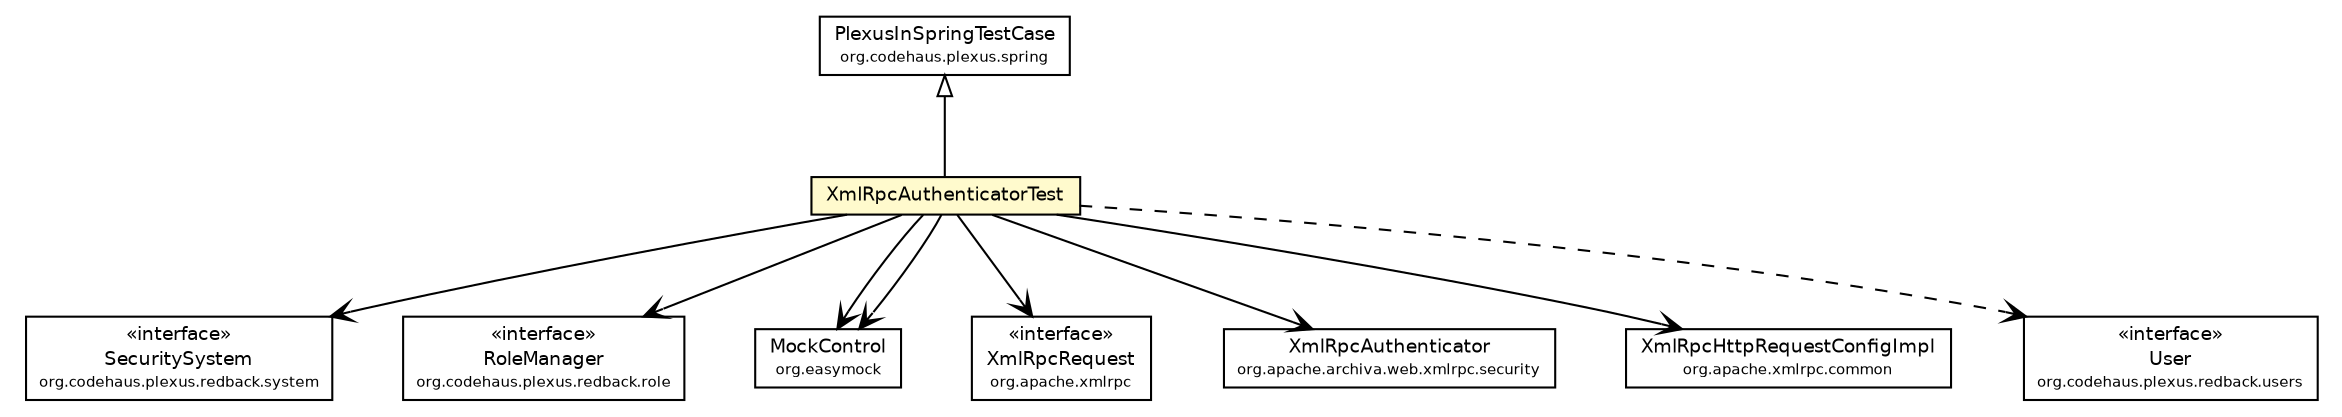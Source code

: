 #!/usr/local/bin/dot
#
# Class diagram 
# Generated by UmlGraph version 4.6 (http://www.spinellis.gr/sw/umlgraph)
#

digraph G {
	edge [fontname="Helvetica",fontsize=10,labelfontname="Helvetica",labelfontsize=10];
	node [fontname="Helvetica",fontsize=10,shape=plaintext];
	// org.apache.archiva.xmlrpc.security.XmlRpcAuthenticatorTest
	c54445 [label=<<table border="0" cellborder="1" cellspacing="0" cellpadding="2" port="p" bgcolor="lemonChiffon" href="./XmlRpcAuthenticatorTest.html">
		<tr><td><table border="0" cellspacing="0" cellpadding="1">
			<tr><td> XmlRpcAuthenticatorTest </td></tr>
		</table></td></tr>
		</table>>, fontname="Helvetica", fontcolor="black", fontsize=9.0];
	//org.apache.archiva.xmlrpc.security.XmlRpcAuthenticatorTest extends org.codehaus.plexus.spring.PlexusInSpringTestCase
	c54448:p -> c54445:p [dir=back,arrowtail=empty];
	// org.apache.archiva.xmlrpc.security.XmlRpcAuthenticatorTest NAVASSOC org.codehaus.plexus.redback.system.SecuritySystem
	c54445:p -> c54449:p [taillabel="", label="", headlabel="", fontname="Helvetica", fontcolor="black", fontsize=10.0, color="black", arrowhead=open];
	// org.apache.archiva.xmlrpc.security.XmlRpcAuthenticatorTest NAVASSOC org.codehaus.plexus.redback.role.RoleManager
	c54445:p -> c54450:p [taillabel="", label="", headlabel="", fontname="Helvetica", fontcolor="black", fontsize=10.0, color="black", arrowhead=open];
	// org.apache.archiva.xmlrpc.security.XmlRpcAuthenticatorTest NAVASSOC org.easymock.MockControl
	c54445:p -> c54451:p [taillabel="", label="", headlabel="", fontname="Helvetica", fontcolor="black", fontsize=10.0, color="black", arrowhead=open];
	// org.apache.archiva.xmlrpc.security.XmlRpcAuthenticatorTest NAVASSOC org.apache.xmlrpc.XmlRpcRequest
	c54445:p -> c54452:p [taillabel="", label="", headlabel="", fontname="Helvetica", fontcolor="black", fontsize=10.0, color="black", arrowhead=open];
	// org.apache.archiva.xmlrpc.security.XmlRpcAuthenticatorTest NAVASSOC org.apache.archiva.web.xmlrpc.security.XmlRpcAuthenticator
	c54445:p -> c54455:p [taillabel="", label="", headlabel="", fontname="Helvetica", fontcolor="black", fontsize=10.0, color="black", arrowhead=open];
	// org.apache.archiva.xmlrpc.security.XmlRpcAuthenticatorTest NAVASSOC org.easymock.MockControl
	c54445:p -> c54451:p [taillabel="", label="", headlabel="", fontname="Helvetica", fontcolor="black", fontsize=10.0, color="black", arrowhead=open];
	// org.apache.archiva.xmlrpc.security.XmlRpcAuthenticatorTest NAVASSOC org.apache.xmlrpc.common.XmlRpcHttpRequestConfigImpl
	c54445:p -> c54458:p [taillabel="", label="", headlabel="", fontname="Helvetica", fontcolor="black", fontsize=10.0, color="black", arrowhead=open];
	// org.apache.archiva.xmlrpc.security.XmlRpcAuthenticatorTest DEPEND org.codehaus.plexus.redback.users.User
	c54445:p -> c54459:p [taillabel="", label="", headlabel="", fontname="Helvetica", fontcolor="black", fontsize=10.0, color="black", arrowhead=open, style=dashed];
	// org.codehaus.plexus.redback.role.RoleManager
	c54450 [label=<<table border="0" cellborder="1" cellspacing="0" cellpadding="2" port="p" href="http://java.sun.com/j2se/1.4.2/docs/api/org/codehaus/plexus/redback/role/RoleManager.html">
		<tr><td><table border="0" cellspacing="0" cellpadding="1">
			<tr><td> &laquo;interface&raquo; </td></tr>
			<tr><td> RoleManager </td></tr>
			<tr><td><font point-size="7.0"> org.codehaus.plexus.redback.role </font></td></tr>
		</table></td></tr>
		</table>>, fontname="Helvetica", fontcolor="black", fontsize=9.0];
	// org.easymock.MockControl
	c54451 [label=<<table border="0" cellborder="1" cellspacing="0" cellpadding="2" port="p" href="http://java.sun.com/j2se/1.4.2/docs/api/org/easymock/MockControl.html">
		<tr><td><table border="0" cellspacing="0" cellpadding="1">
			<tr><td> MockControl </td></tr>
			<tr><td><font point-size="7.0"> org.easymock </font></td></tr>
		</table></td></tr>
		</table>>, fontname="Helvetica", fontcolor="black", fontsize=9.0];
	// org.codehaus.plexus.redback.system.SecuritySystem
	c54449 [label=<<table border="0" cellborder="1" cellspacing="0" cellpadding="2" port="p" href="http://java.sun.com/j2se/1.4.2/docs/api/org/codehaus/plexus/redback/system/SecuritySystem.html">
		<tr><td><table border="0" cellspacing="0" cellpadding="1">
			<tr><td> &laquo;interface&raquo; </td></tr>
			<tr><td> SecuritySystem </td></tr>
			<tr><td><font point-size="7.0"> org.codehaus.plexus.redback.system </font></td></tr>
		</table></td></tr>
		</table>>, fontname="Helvetica", fontcolor="black", fontsize=9.0];
	// org.apache.archiva.web.xmlrpc.security.XmlRpcAuthenticator
	c54455 [label=<<table border="0" cellborder="1" cellspacing="0" cellpadding="2" port="p" href="http://java.sun.com/j2se/1.4.2/docs/api/org/apache/archiva/web/xmlrpc/security/XmlRpcAuthenticator.html">
		<tr><td><table border="0" cellspacing="0" cellpadding="1">
			<tr><td> XmlRpcAuthenticator </td></tr>
			<tr><td><font point-size="7.0"> org.apache.archiva.web.xmlrpc.security </font></td></tr>
		</table></td></tr>
		</table>>, fontname="Helvetica", fontcolor="black", fontsize=9.0];
	// org.apache.xmlrpc.common.XmlRpcHttpRequestConfigImpl
	c54458 [label=<<table border="0" cellborder="1" cellspacing="0" cellpadding="2" port="p" href="http://java.sun.com/j2se/1.4.2/docs/api/org/apache/xmlrpc/common/XmlRpcHttpRequestConfigImpl.html">
		<tr><td><table border="0" cellspacing="0" cellpadding="1">
			<tr><td> XmlRpcHttpRequestConfigImpl </td></tr>
			<tr><td><font point-size="7.0"> org.apache.xmlrpc.common </font></td></tr>
		</table></td></tr>
		</table>>, fontname="Helvetica", fontcolor="black", fontsize=9.0];
	// org.codehaus.plexus.redback.users.User
	c54459 [label=<<table border="0" cellborder="1" cellspacing="0" cellpadding="2" port="p" href="http://java.sun.com/j2se/1.4.2/docs/api/org/codehaus/plexus/redback/users/User.html">
		<tr><td><table border="0" cellspacing="0" cellpadding="1">
			<tr><td> &laquo;interface&raquo; </td></tr>
			<tr><td> User </td></tr>
			<tr><td><font point-size="7.0"> org.codehaus.plexus.redback.users </font></td></tr>
		</table></td></tr>
		</table>>, fontname="Helvetica", fontcolor="black", fontsize=9.0];
	// org.codehaus.plexus.spring.PlexusInSpringTestCase
	c54448 [label=<<table border="0" cellborder="1" cellspacing="0" cellpadding="2" port="p" href="http://java.sun.com/j2se/1.4.2/docs/api/org/codehaus/plexus/spring/PlexusInSpringTestCase.html">
		<tr><td><table border="0" cellspacing="0" cellpadding="1">
			<tr><td> PlexusInSpringTestCase </td></tr>
			<tr><td><font point-size="7.0"> org.codehaus.plexus.spring </font></td></tr>
		</table></td></tr>
		</table>>, fontname="Helvetica", fontcolor="black", fontsize=9.0];
	// org.apache.xmlrpc.XmlRpcRequest
	c54452 [label=<<table border="0" cellborder="1" cellspacing="0" cellpadding="2" port="p" href="http://java.sun.com/j2se/1.4.2/docs/api/org/apache/xmlrpc/XmlRpcRequest.html">
		<tr><td><table border="0" cellspacing="0" cellpadding="1">
			<tr><td> &laquo;interface&raquo; </td></tr>
			<tr><td> XmlRpcRequest </td></tr>
			<tr><td><font point-size="7.0"> org.apache.xmlrpc </font></td></tr>
		</table></td></tr>
		</table>>, fontname="Helvetica", fontcolor="black", fontsize=9.0];
}

